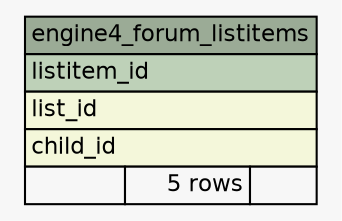 // dot 2.38.0 on Windows 10 10.0
// SchemaSpy rev 590
digraph "engine4_forum_listitems" {
  graph [
    rankdir="RL"
    bgcolor="#f7f7f7"
    nodesep="0.18"
    ranksep="0.46"
    fontname="Helvetica"
    fontsize="11"
  ];
  node [
    fontname="Helvetica"
    fontsize="11"
    shape="plaintext"
  ];
  edge [
    arrowsize="0.8"
  ];
  "engine4_forum_listitems" [
    label=<
    <TABLE BORDER="0" CELLBORDER="1" CELLSPACING="0" BGCOLOR="#ffffff">
      <TR><TD COLSPAN="3" BGCOLOR="#9bab96" ALIGN="CENTER">engine4_forum_listitems</TD></TR>
      <TR><TD PORT="listitem_id" COLSPAN="3" BGCOLOR="#bed1b8" ALIGN="LEFT">listitem_id</TD></TR>
      <TR><TD PORT="list_id" COLSPAN="3" BGCOLOR="#f4f7da" ALIGN="LEFT">list_id</TD></TR>
      <TR><TD PORT="child_id" COLSPAN="3" BGCOLOR="#f4f7da" ALIGN="LEFT">child_id</TD></TR>
      <TR><TD ALIGN="LEFT" BGCOLOR="#f7f7f7">  </TD><TD ALIGN="RIGHT" BGCOLOR="#f7f7f7">5 rows</TD><TD ALIGN="RIGHT" BGCOLOR="#f7f7f7">  </TD></TR>
    </TABLE>>
    URL="tables/engine4_forum_listitems.html"
    tooltip="engine4_forum_listitems"
  ];
}
